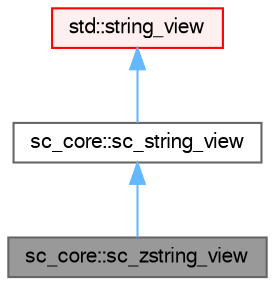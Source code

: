 digraph "sc_core::sc_zstring_view"
{
 // LATEX_PDF_SIZE
  bgcolor="transparent";
  edge [fontname=FreeSans,fontsize=10,labelfontname=FreeSans,labelfontsize=10];
  node [fontname=FreeSans,fontsize=10,shape=box,height=0.2,width=0.4];
  Node1 [id="Node000001",label="sc_core::sc_zstring_view",height=0.2,width=0.4,color="gray40", fillcolor="grey60", style="filled", fontcolor="black",tooltip="non-owning, constant reference to null-terminated string"];
  Node2 -> Node1 [id="edge1_Node000001_Node000002",dir="back",color="steelblue1",style="solid",tooltip=" "];
  Node2 [id="Node000002",label="sc_core::sc_string_view",height=0.2,width=0.4,color="gray40", fillcolor="white", style="filled",URL="$a02369.html",tooltip="non-owning, constant reference to a string"];
  Node3 -> Node2 [id="edge2_Node000002_Node000003",dir="back",color="steelblue1",style="solid",tooltip=" "];
  Node3 [id="Node000003",label="std::string_view",height=0.2,width=0.4,color="red", fillcolor="#FFF0F0", style="filled",tooltip=" "];
}
